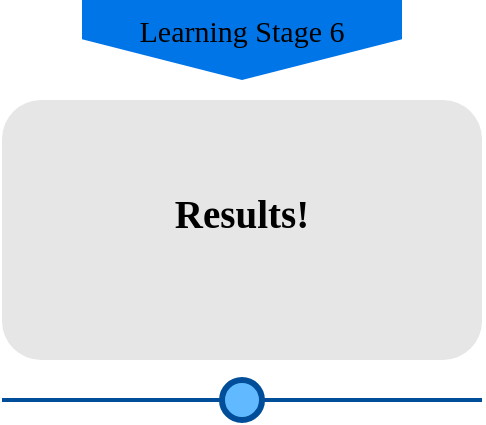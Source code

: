 <mxfile version="24.3.1" type="device">
  <diagram name="Page-1" id="UcHZJhFEcX3Kwn3Ltrct">
    <mxGraphModel dx="1194" dy="565" grid="1" gridSize="10" guides="1" tooltips="1" connect="1" arrows="1" fold="1" page="1" pageScale="1" pageWidth="1169" pageHeight="827" math="0" shadow="0">
      <root>
        <mxCell id="0" />
        <mxCell id="1" parent="0" />
        <mxCell id="U1QylJJpKKtgxQy5m9Ii-1" value="&lt;h2&gt;&lt;font face=&quot;serif&quot;&gt;&lt;br&gt;&lt;/font&gt;&lt;/h2&gt;&lt;h2&gt;&lt;font face=&quot;serif&quot;&gt;Results!&lt;/font&gt;&lt;/h2&gt;" style="text;html=1;spacing=5;spacingTop=-20;whiteSpace=wrap;overflow=hidden;strokeColor=none;strokeWidth=3;fillColor=#E6E6E6;fontSize=13;fontColor=#000000;align=center;rounded=1;" vertex="1" parent="1">
          <mxGeometry x="240" y="130" width="240" height="130" as="geometry" />
        </mxCell>
        <mxCell id="U1QylJJpKKtgxQy5m9Ii-2" value="&lt;span&gt;&lt;font color=&quot;#000000&quot; face=&quot;Serif&quot;&gt;Learning Stage 6&lt;/font&gt;&lt;/span&gt;" style="shape=offPageConnector;whiteSpace=wrap;html=1;fillColor=#0075E8;fontSize=15;fontColor=#FFFFFF;size=0.509;verticalAlign=top;strokeColor=none;" vertex="1" parent="1">
          <mxGeometry x="280" y="80" width="160" height="40" as="geometry" />
        </mxCell>
        <mxCell id="U1QylJJpKKtgxQy5m9Ii-3" value="" style="line;strokeWidth=2;html=1;fillColor=none;fontSize=28;fontColor=#004D99;strokeColor=#004D99;" vertex="1" parent="1">
          <mxGeometry x="240" y="275" width="240" height="10" as="geometry" />
        </mxCell>
        <mxCell id="U1QylJJpKKtgxQy5m9Ii-4" value="" style="ellipse;whiteSpace=wrap;html=1;fillColor=#61BAFF;fontSize=28;fontColor=#004D99;strokeWidth=3;strokeColor=#004D99;" vertex="1" parent="1">
          <mxGeometry x="350" y="270" width="20" height="20" as="geometry" />
        </mxCell>
      </root>
    </mxGraphModel>
  </diagram>
</mxfile>
